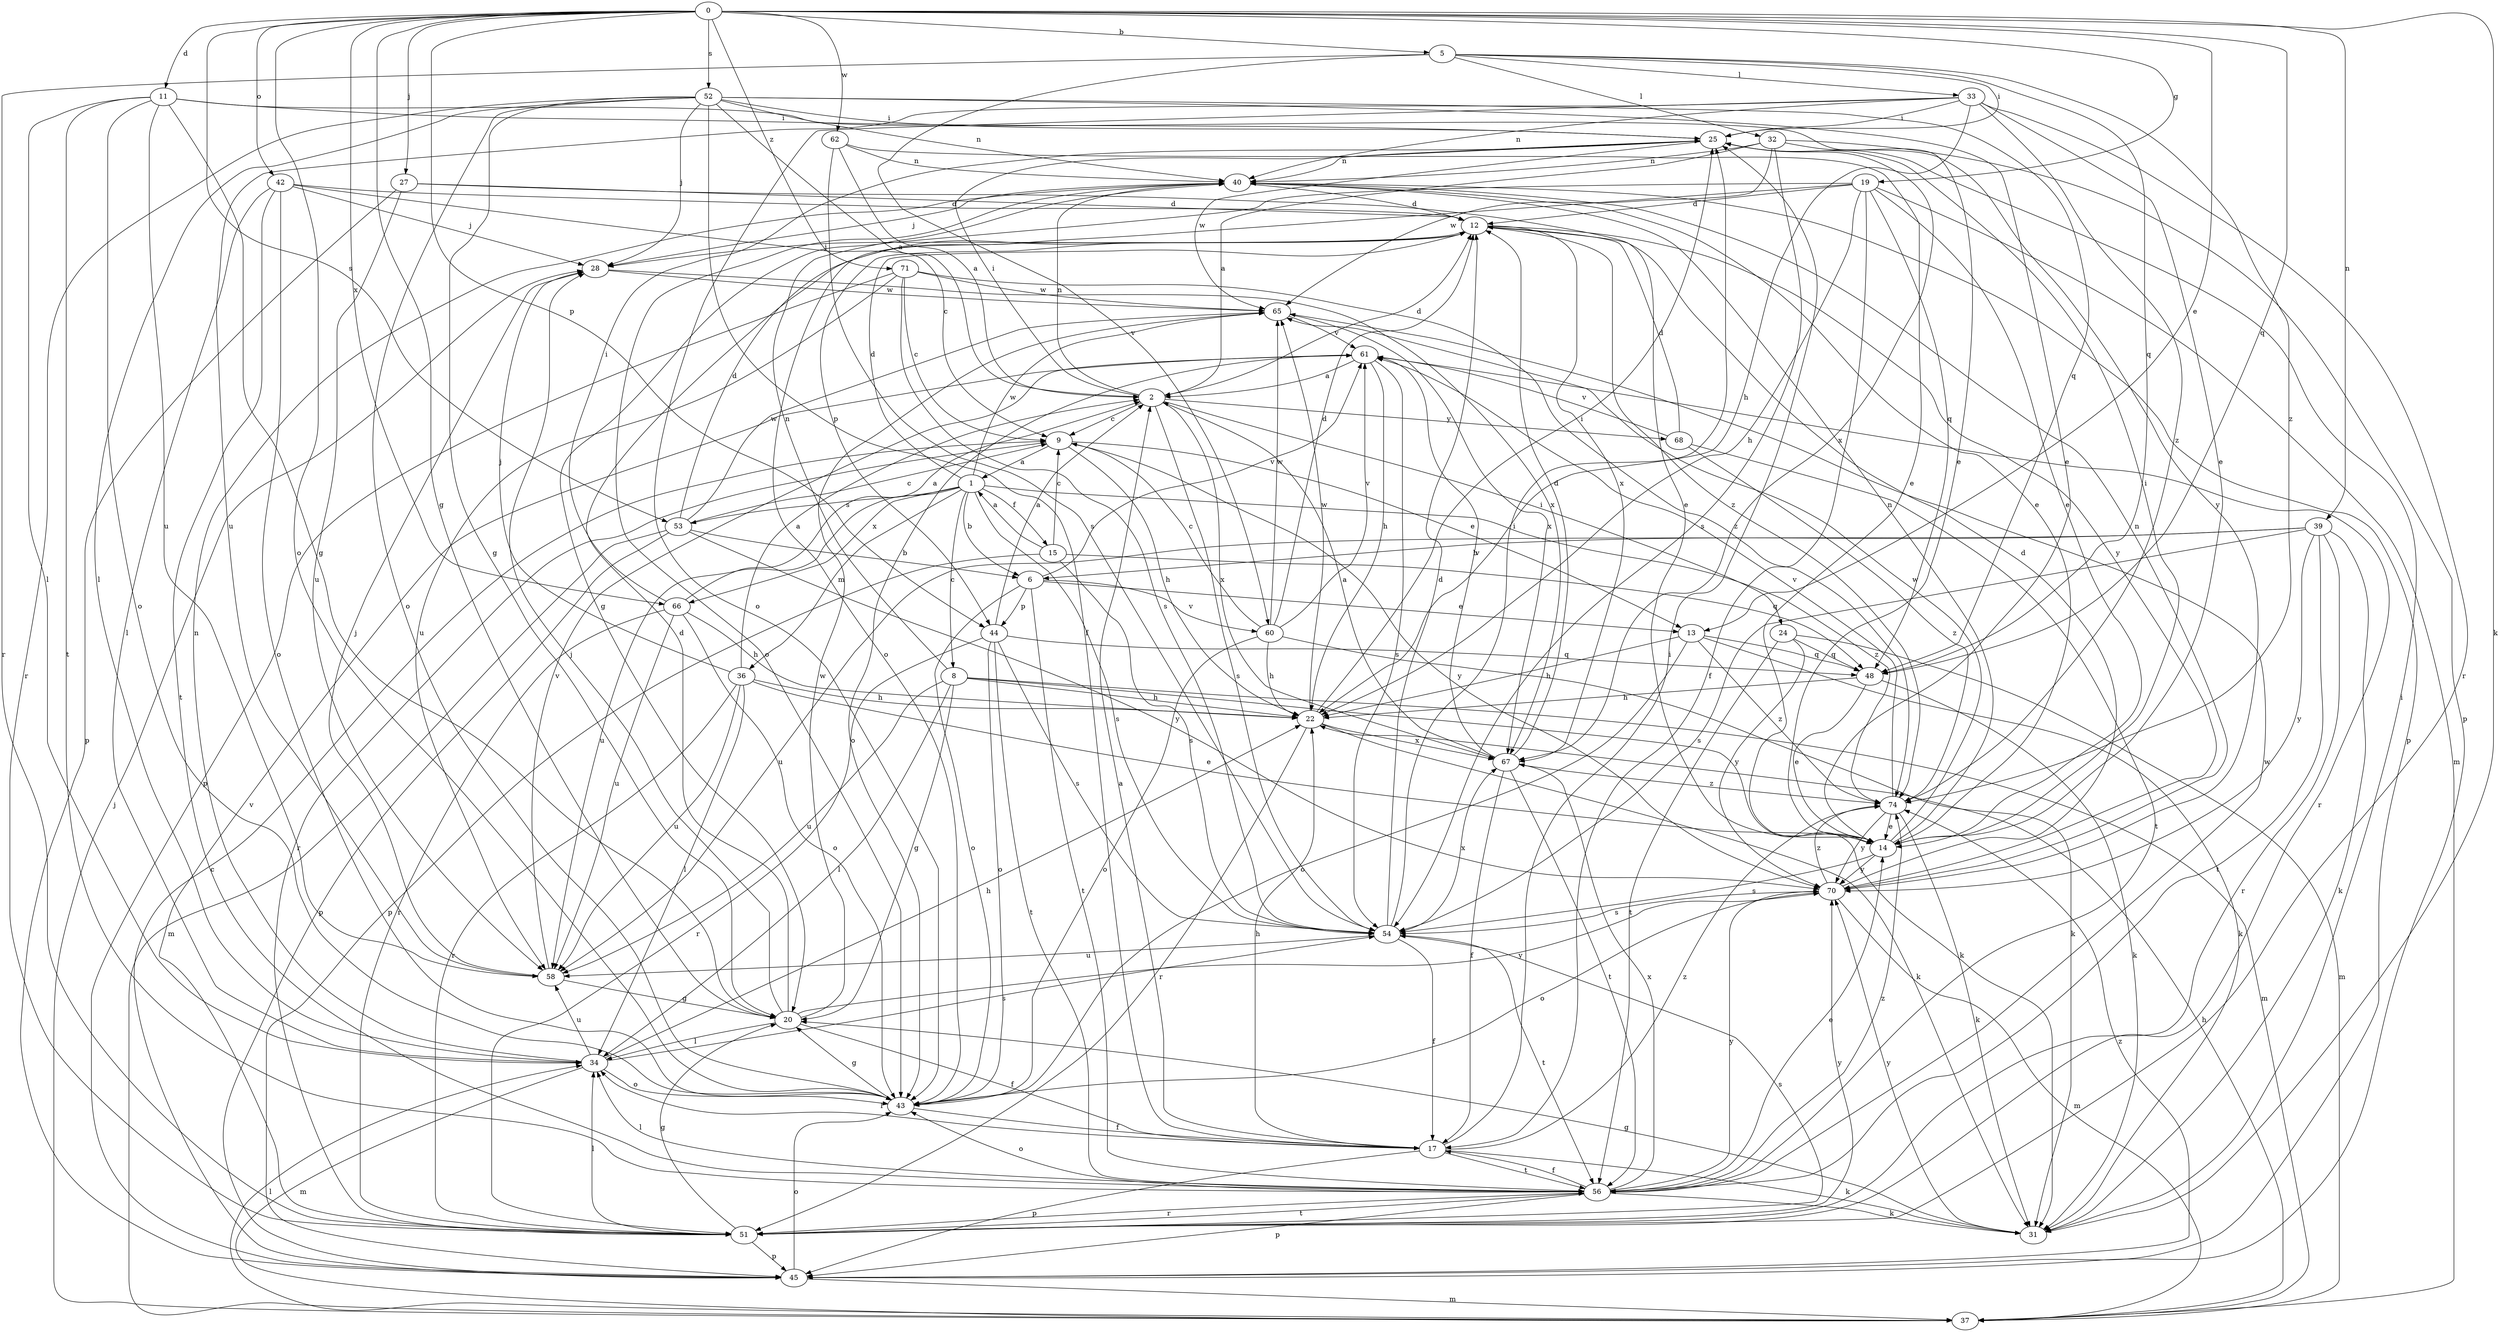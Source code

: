 strict digraph  {
0;
1;
2;
5;
6;
8;
9;
11;
12;
13;
14;
15;
17;
19;
20;
22;
24;
25;
27;
28;
31;
32;
33;
34;
36;
37;
39;
40;
42;
43;
44;
45;
48;
51;
52;
53;
54;
56;
58;
60;
61;
62;
65;
66;
67;
68;
70;
71;
74;
0 -> 5  [label=b];
0 -> 11  [label=d];
0 -> 13  [label=e];
0 -> 19  [label=g];
0 -> 20  [label=g];
0 -> 27  [label=j];
0 -> 31  [label=k];
0 -> 39  [label=n];
0 -> 42  [label=o];
0 -> 43  [label=o];
0 -> 44  [label=p];
0 -> 48  [label=q];
0 -> 52  [label=s];
0 -> 53  [label=s];
0 -> 62  [label=w];
0 -> 66  [label=x];
0 -> 71  [label=z];
1 -> 6  [label=b];
1 -> 8  [label=c];
1 -> 12  [label=d];
1 -> 15  [label=f];
1 -> 36  [label=m];
1 -> 53  [label=s];
1 -> 54  [label=s];
1 -> 58  [label=u];
1 -> 65  [label=w];
1 -> 66  [label=x];
1 -> 74  [label=z];
2 -> 9  [label=c];
2 -> 12  [label=d];
2 -> 24  [label=i];
2 -> 25  [label=i];
2 -> 40  [label=n];
2 -> 54  [label=s];
2 -> 67  [label=x];
2 -> 68  [label=y];
5 -> 25  [label=i];
5 -> 32  [label=l];
5 -> 33  [label=l];
5 -> 48  [label=q];
5 -> 51  [label=r];
5 -> 60  [label=v];
5 -> 74  [label=z];
6 -> 13  [label=e];
6 -> 43  [label=o];
6 -> 44  [label=p];
6 -> 56  [label=t];
6 -> 60  [label=v];
6 -> 61  [label=v];
8 -> 20  [label=g];
8 -> 22  [label=h];
8 -> 31  [label=k];
8 -> 34  [label=l];
8 -> 37  [label=m];
8 -> 40  [label=n];
8 -> 58  [label=u];
9 -> 1  [label=a];
9 -> 13  [label=e];
9 -> 22  [label=h];
9 -> 51  [label=r];
9 -> 70  [label=y];
11 -> 14  [label=e];
11 -> 20  [label=g];
11 -> 25  [label=i];
11 -> 34  [label=l];
11 -> 43  [label=o];
11 -> 56  [label=t];
11 -> 58  [label=u];
12 -> 28  [label=j];
12 -> 44  [label=p];
12 -> 67  [label=x];
12 -> 70  [label=y];
12 -> 74  [label=z];
13 -> 22  [label=h];
13 -> 31  [label=k];
13 -> 43  [label=o];
13 -> 48  [label=q];
13 -> 74  [label=z];
14 -> 25  [label=i];
14 -> 40  [label=n];
14 -> 54  [label=s];
14 -> 65  [label=w];
14 -> 70  [label=y];
15 -> 1  [label=a];
15 -> 9  [label=c];
15 -> 45  [label=p];
15 -> 48  [label=q];
15 -> 54  [label=s];
17 -> 2  [label=a];
17 -> 22  [label=h];
17 -> 25  [label=i];
17 -> 31  [label=k];
17 -> 34  [label=l];
17 -> 45  [label=p];
17 -> 56  [label=t];
17 -> 74  [label=z];
19 -> 12  [label=d];
19 -> 14  [label=e];
19 -> 17  [label=f];
19 -> 20  [label=g];
19 -> 22  [label=h];
19 -> 37  [label=m];
19 -> 43  [label=o];
19 -> 48  [label=q];
20 -> 12  [label=d];
20 -> 17  [label=f];
20 -> 28  [label=j];
20 -> 34  [label=l];
20 -> 65  [label=w];
20 -> 70  [label=y];
22 -> 25  [label=i];
22 -> 31  [label=k];
22 -> 51  [label=r];
22 -> 65  [label=w];
22 -> 67  [label=x];
24 -> 37  [label=m];
24 -> 48  [label=q];
24 -> 56  [label=t];
24 -> 70  [label=y];
25 -> 40  [label=n];
25 -> 65  [label=w];
25 -> 67  [label=x];
27 -> 12  [label=d];
27 -> 14  [label=e];
27 -> 45  [label=p];
27 -> 58  [label=u];
28 -> 65  [label=w];
28 -> 67  [label=x];
31 -> 20  [label=g];
31 -> 25  [label=i];
31 -> 70  [label=y];
32 -> 2  [label=a];
32 -> 40  [label=n];
32 -> 45  [label=p];
32 -> 54  [label=s];
32 -> 65  [label=w];
32 -> 70  [label=y];
33 -> 14  [label=e];
33 -> 22  [label=h];
33 -> 25  [label=i];
33 -> 40  [label=n];
33 -> 43  [label=o];
33 -> 51  [label=r];
33 -> 58  [label=u];
33 -> 74  [label=z];
34 -> 22  [label=h];
34 -> 37  [label=m];
34 -> 40  [label=n];
34 -> 43  [label=o];
34 -> 54  [label=s];
34 -> 58  [label=u];
36 -> 2  [label=a];
36 -> 14  [label=e];
36 -> 22  [label=h];
36 -> 28  [label=j];
36 -> 34  [label=l];
36 -> 51  [label=r];
36 -> 58  [label=u];
37 -> 22  [label=h];
37 -> 28  [label=j];
37 -> 34  [label=l];
39 -> 6  [label=b];
39 -> 31  [label=k];
39 -> 51  [label=r];
39 -> 54  [label=s];
39 -> 56  [label=t];
39 -> 58  [label=u];
39 -> 70  [label=y];
40 -> 12  [label=d];
40 -> 14  [label=e];
40 -> 28  [label=j];
40 -> 43  [label=o];
40 -> 45  [label=p];
42 -> 9  [label=c];
42 -> 12  [label=d];
42 -> 28  [label=j];
42 -> 34  [label=l];
42 -> 43  [label=o];
42 -> 56  [label=t];
43 -> 17  [label=f];
43 -> 20  [label=g];
44 -> 2  [label=a];
44 -> 43  [label=o];
44 -> 48  [label=q];
44 -> 51  [label=r];
44 -> 54  [label=s];
44 -> 56  [label=t];
45 -> 9  [label=c];
45 -> 37  [label=m];
45 -> 43  [label=o];
45 -> 74  [label=z];
48 -> 14  [label=e];
48 -> 22  [label=h];
48 -> 31  [label=k];
51 -> 20  [label=g];
51 -> 34  [label=l];
51 -> 45  [label=p];
51 -> 54  [label=s];
51 -> 56  [label=t];
51 -> 61  [label=v];
51 -> 70  [label=y];
52 -> 2  [label=a];
52 -> 14  [label=e];
52 -> 17  [label=f];
52 -> 20  [label=g];
52 -> 25  [label=i];
52 -> 28  [label=j];
52 -> 34  [label=l];
52 -> 40  [label=n];
52 -> 43  [label=o];
52 -> 48  [label=q];
52 -> 51  [label=r];
53 -> 6  [label=b];
53 -> 9  [label=c];
53 -> 12  [label=d];
53 -> 37  [label=m];
53 -> 45  [label=p];
53 -> 65  [label=w];
53 -> 70  [label=y];
54 -> 12  [label=d];
54 -> 17  [label=f];
54 -> 25  [label=i];
54 -> 56  [label=t];
54 -> 58  [label=u];
54 -> 67  [label=x];
56 -> 14  [label=e];
56 -> 17  [label=f];
56 -> 31  [label=k];
56 -> 34  [label=l];
56 -> 43  [label=o];
56 -> 45  [label=p];
56 -> 51  [label=r];
56 -> 65  [label=w];
56 -> 67  [label=x];
56 -> 70  [label=y];
56 -> 74  [label=z];
58 -> 20  [label=g];
58 -> 28  [label=j];
58 -> 61  [label=v];
60 -> 9  [label=c];
60 -> 12  [label=d];
60 -> 22  [label=h];
60 -> 31  [label=k];
60 -> 43  [label=o];
60 -> 61  [label=v];
60 -> 65  [label=w];
61 -> 2  [label=a];
61 -> 22  [label=h];
61 -> 43  [label=o];
61 -> 51  [label=r];
61 -> 54  [label=s];
62 -> 2  [label=a];
62 -> 14  [label=e];
62 -> 40  [label=n];
62 -> 54  [label=s];
65 -> 61  [label=v];
65 -> 67  [label=x];
66 -> 2  [label=a];
66 -> 22  [label=h];
66 -> 25  [label=i];
66 -> 43  [label=o];
66 -> 51  [label=r];
66 -> 58  [label=u];
67 -> 2  [label=a];
67 -> 12  [label=d];
67 -> 17  [label=f];
67 -> 56  [label=t];
67 -> 61  [label=v];
67 -> 74  [label=z];
68 -> 12  [label=d];
68 -> 56  [label=t];
68 -> 61  [label=v];
68 -> 74  [label=z];
70 -> 12  [label=d];
70 -> 37  [label=m];
70 -> 40  [label=n];
70 -> 43  [label=o];
70 -> 54  [label=s];
70 -> 74  [label=z];
71 -> 9  [label=c];
71 -> 45  [label=p];
71 -> 54  [label=s];
71 -> 58  [label=u];
71 -> 65  [label=w];
71 -> 74  [label=z];
74 -> 14  [label=e];
74 -> 31  [label=k];
74 -> 61  [label=v];
74 -> 70  [label=y];
}
